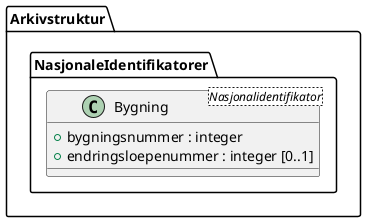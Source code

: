 @startuml
class Arkivstruktur.NasjonaleIdentifikatorer.Bygning <Nasjonalidentifikator> {
  +bygningsnummer : integer
  +endringsloepenummer : integer [0..1]
}
@enduml
